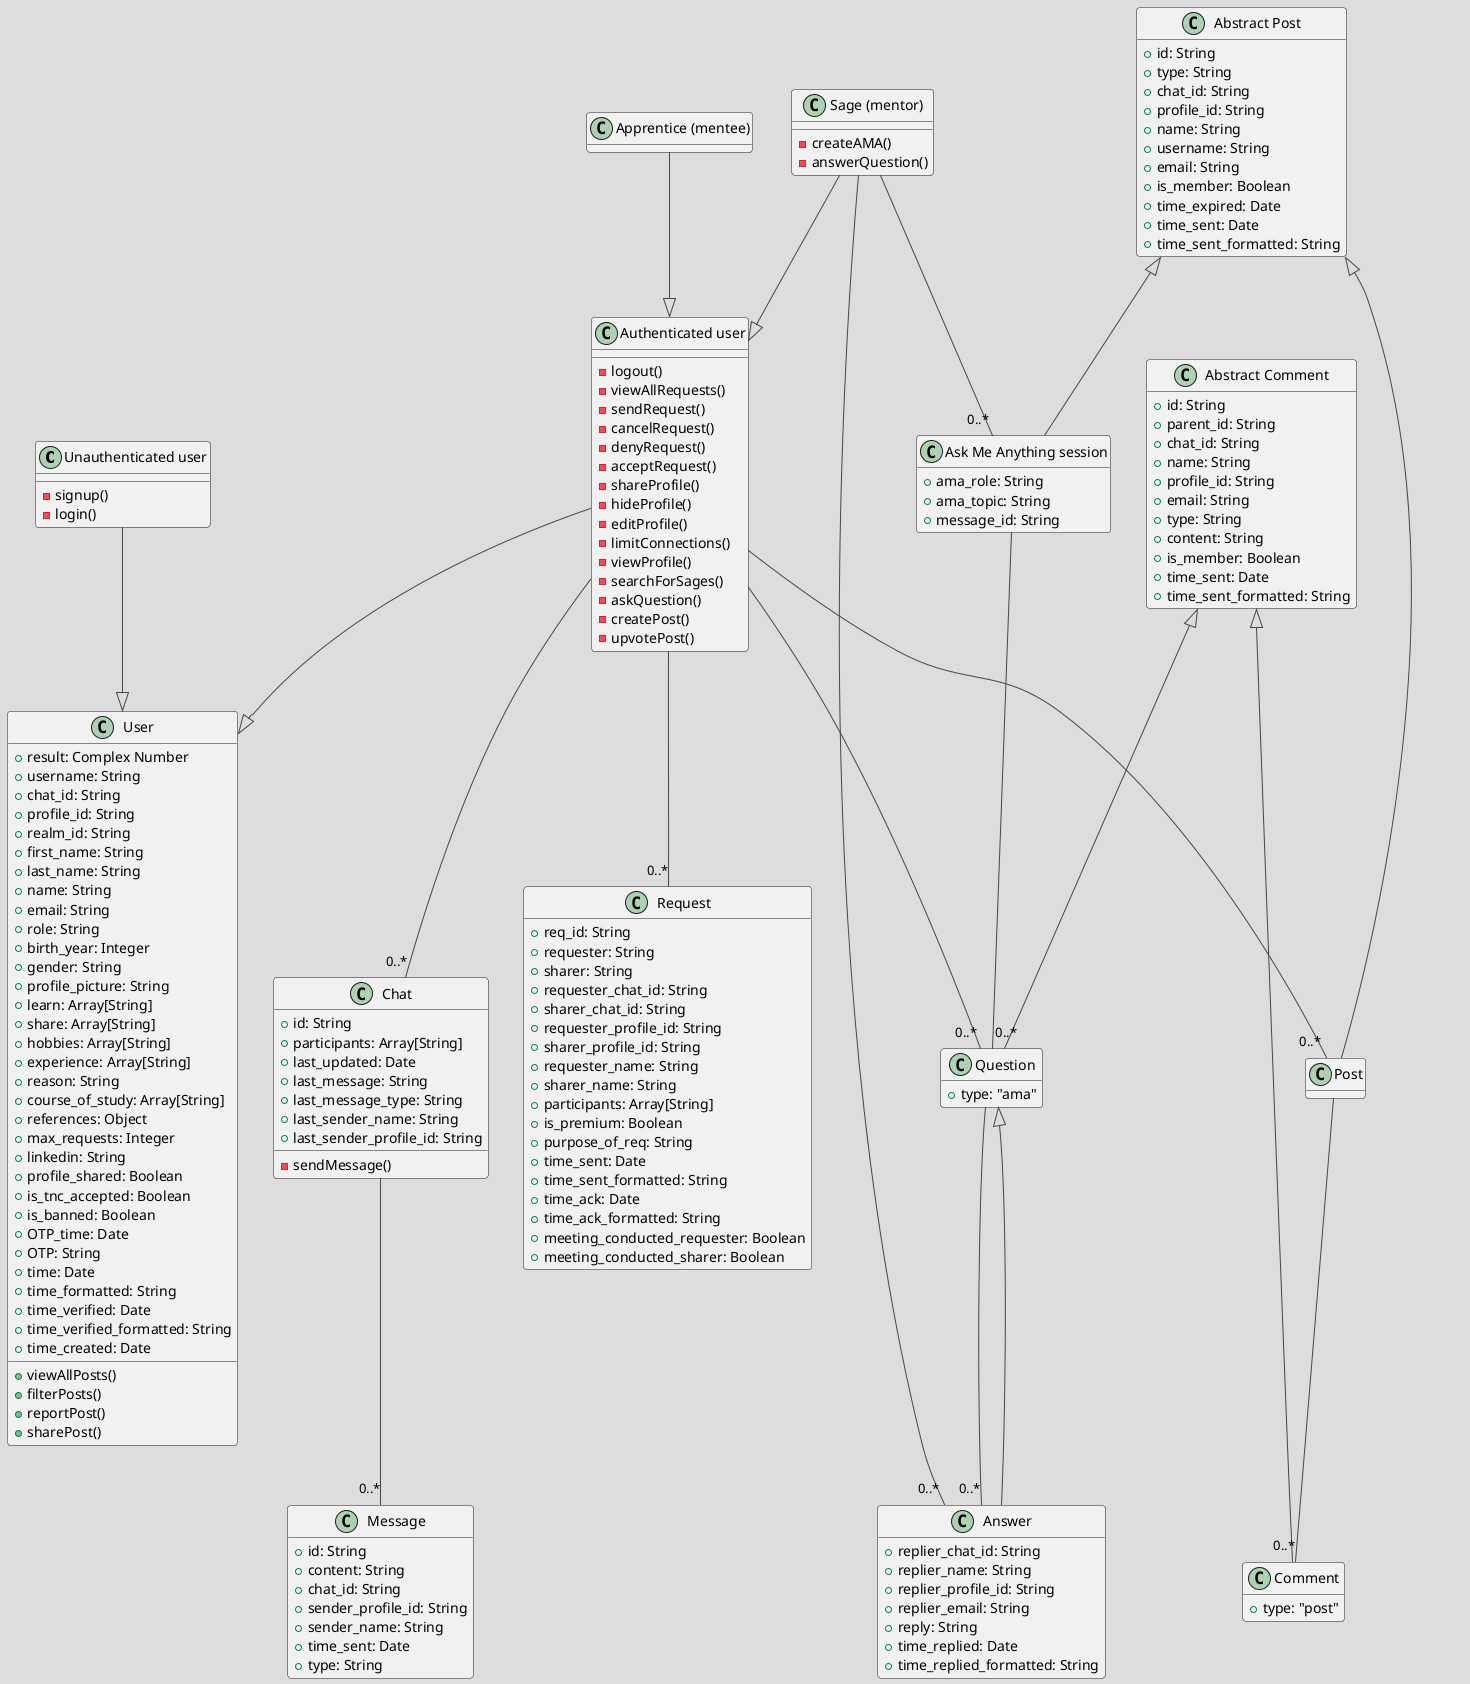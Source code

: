 @startuml sage_use_cases
hide empty methods
!theme toy



class "Unauthenticated user" as notLoggedIn {
    - signup()
    - login()


}

class "Authenticated user" as loggedIn {
    - logout()
    - viewAllRequests()
    - sendRequest()
    - cancelRequest()
    - denyRequest()
    - acceptRequest()
    - shareProfile()
    - hideProfile()
    - editProfile()
    - limitConnections()
    - viewProfile()
    - searchForSages()
    - askQuestion()
    - createPost()
    - upvotePost()

}


class "Apprentice (mentee)" as apprentice {

}
class "Sage (mentor)" as sage {
    - createAMA()
    - answerQuestion()
}

class "User" as user {
    + result: Complex Number
    + username: String
    + chat_id: String
    + profile_id: String
    + realm_id: String
    + first_name: String
    + last_name: String
    + name: String
    + email: String
    + role: String
    + birth_year: Integer
    + gender: String
    + profile_picture: String
    + learn: Array[String]
    + share: Array[String]
    + hobbies: Array[String]
    + experience: Array[String]
    + reason: String
    + course_of_study: Array[String]
    + references: Object
    + max_requests: Integer
    + linkedin: String
    + profile_shared: Boolean
    + is_tnc_accepted: Boolean
    + is_banned: Boolean
    + OTP_time: Date
    + OTP: String
    + time: Date
    + time_formatted: String
    + time_verified: Date
    + time_verified_formatted: String
    + time_created: Date

    + viewAllPosts()
    + filterPosts()
    + reportPost()
    + sharePost()
}

    class "Request" as request {
    + req_id: String
    + requester: String
    + sharer: String
    + requester_chat_id: String
    + sharer_chat_id: String
    + requester_profile_id: String
    + sharer_profile_id: String
    + requester_name: String
    + sharer_name: String
    + participants: Array[String]
    + is_premium: Boolean  
    + purpose_of_req: String
    + time_sent: Date
    + time_sent_formatted: String
    + time_ack: Date
    + time_ack_formatted: String
    + meeting_conducted_requester: Boolean
    + meeting_conducted_sharer: Boolean
}

class "Message" as message {
    + id: String
    + content: String
    + chat_id: String
    + sender_profile_id: String
    + sender_name: String
    + time_sent: Date
    + type: String

}

class "Chat" as chat {
    + id: String
    + participants: Array[String]
    + last_updated: Date
    + last_message: String
    + last_message_type: String
    + last_sender_name: String
    + last_sender_profile_id: String

    - sendMessage()
}

' Implemented as an abstract class because "Ask Me Anything" sessions & posts are closely related
class "Abstract Post" as abstractPost {
    + id: String
    + type: String
    + chat_id: String
    + profile_id: String
    + name: String
    + username: String
    + email: String
    + is_member: Boolean
    + time_expired: Date
    + time_sent: Date
    + time_sent_formatted: String
}

' Implemented as an interface because comment & question classes are unrelated
class "Abstract Comment" as abstractComment {
    + id: String
    + parent_id: String
    + chat_id: String
    + name: String
    + profile_id: String
    + email: String
    + type: String
    + content: String
    + is_member: Boolean
    + time_sent: Date
    + time_sent_formatted: String

}



class "Post" as post extends abstractPost {
}

class "Ask Me Anything session" as ama extends abstractPost {
    + ama_role: String
    + ama_topic: String
    + message_id: String
}



class "Comment"  as comment extends abstractComment {
    + type: "post"
}

class "Question" as question extends abstractComment {
    + type: "ama"
}

class "Answer" as answer {
    + replier_chat_id: String
    + replier_name: String
    + replier_profile_id: String
    + replier_email: String
    + reply: String
    + time_replied: Date
    + time_replied_formatted: String
}











' Authentication relationships
notLoggedIn --|> user
loggedIn --|> user
apprentice --|> loggedIn
sage --|> loggedIn

' Relationships for post | comment | question are found at their respective classes
answer --|> question


loggedIn -- "0..*" request
loggedIn -- "0..*" question
loggedIn -- "0..*" post
post -- "0..*" comment
ama -- "0..*" question
question -- "0..*" answer
loggedIn -- "0..*" chat
chat -- "0..*" message
sage -- "0..*" ama
sage -- "0..*" answer


@enduml